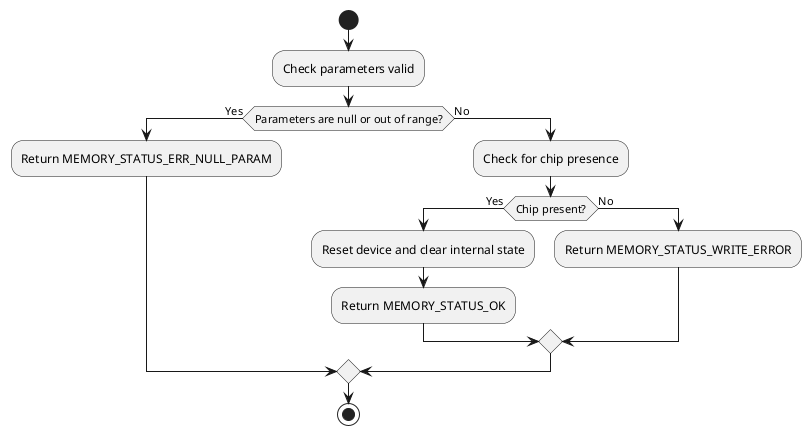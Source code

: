 @startuml
start

:Check parameters valid;

if (Parameters are null or out of range?) then (Yes)
  :Return MEMORY_STATUS_ERR_NULL_PARAM;
else (No)
  :Check for chip presence;

  if (Chip present?) then (Yes)
    :Reset device and clear internal state;
    :Return MEMORY_STATUS_OK;
  else (No)
    :Return MEMORY_STATUS_WRITE_ERROR;
  endif
endif

stop
@enduml
